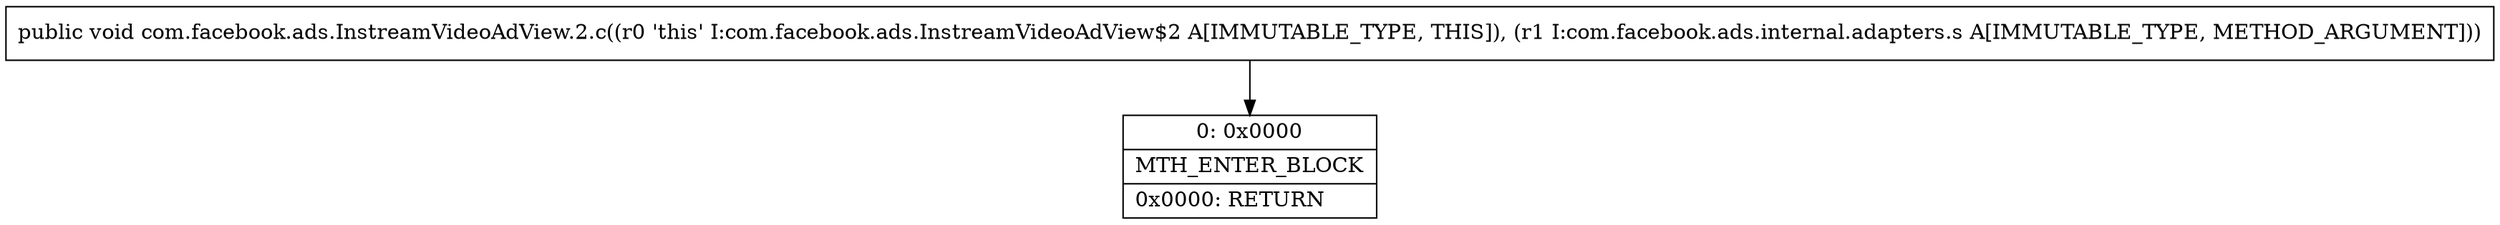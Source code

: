 digraph "CFG forcom.facebook.ads.InstreamVideoAdView.2.c(Lcom\/facebook\/ads\/internal\/adapters\/s;)V" {
Node_0 [shape=record,label="{0\:\ 0x0000|MTH_ENTER_BLOCK\l|0x0000: RETURN   \l}"];
MethodNode[shape=record,label="{public void com.facebook.ads.InstreamVideoAdView.2.c((r0 'this' I:com.facebook.ads.InstreamVideoAdView$2 A[IMMUTABLE_TYPE, THIS]), (r1 I:com.facebook.ads.internal.adapters.s A[IMMUTABLE_TYPE, METHOD_ARGUMENT])) }"];
MethodNode -> Node_0;
}

